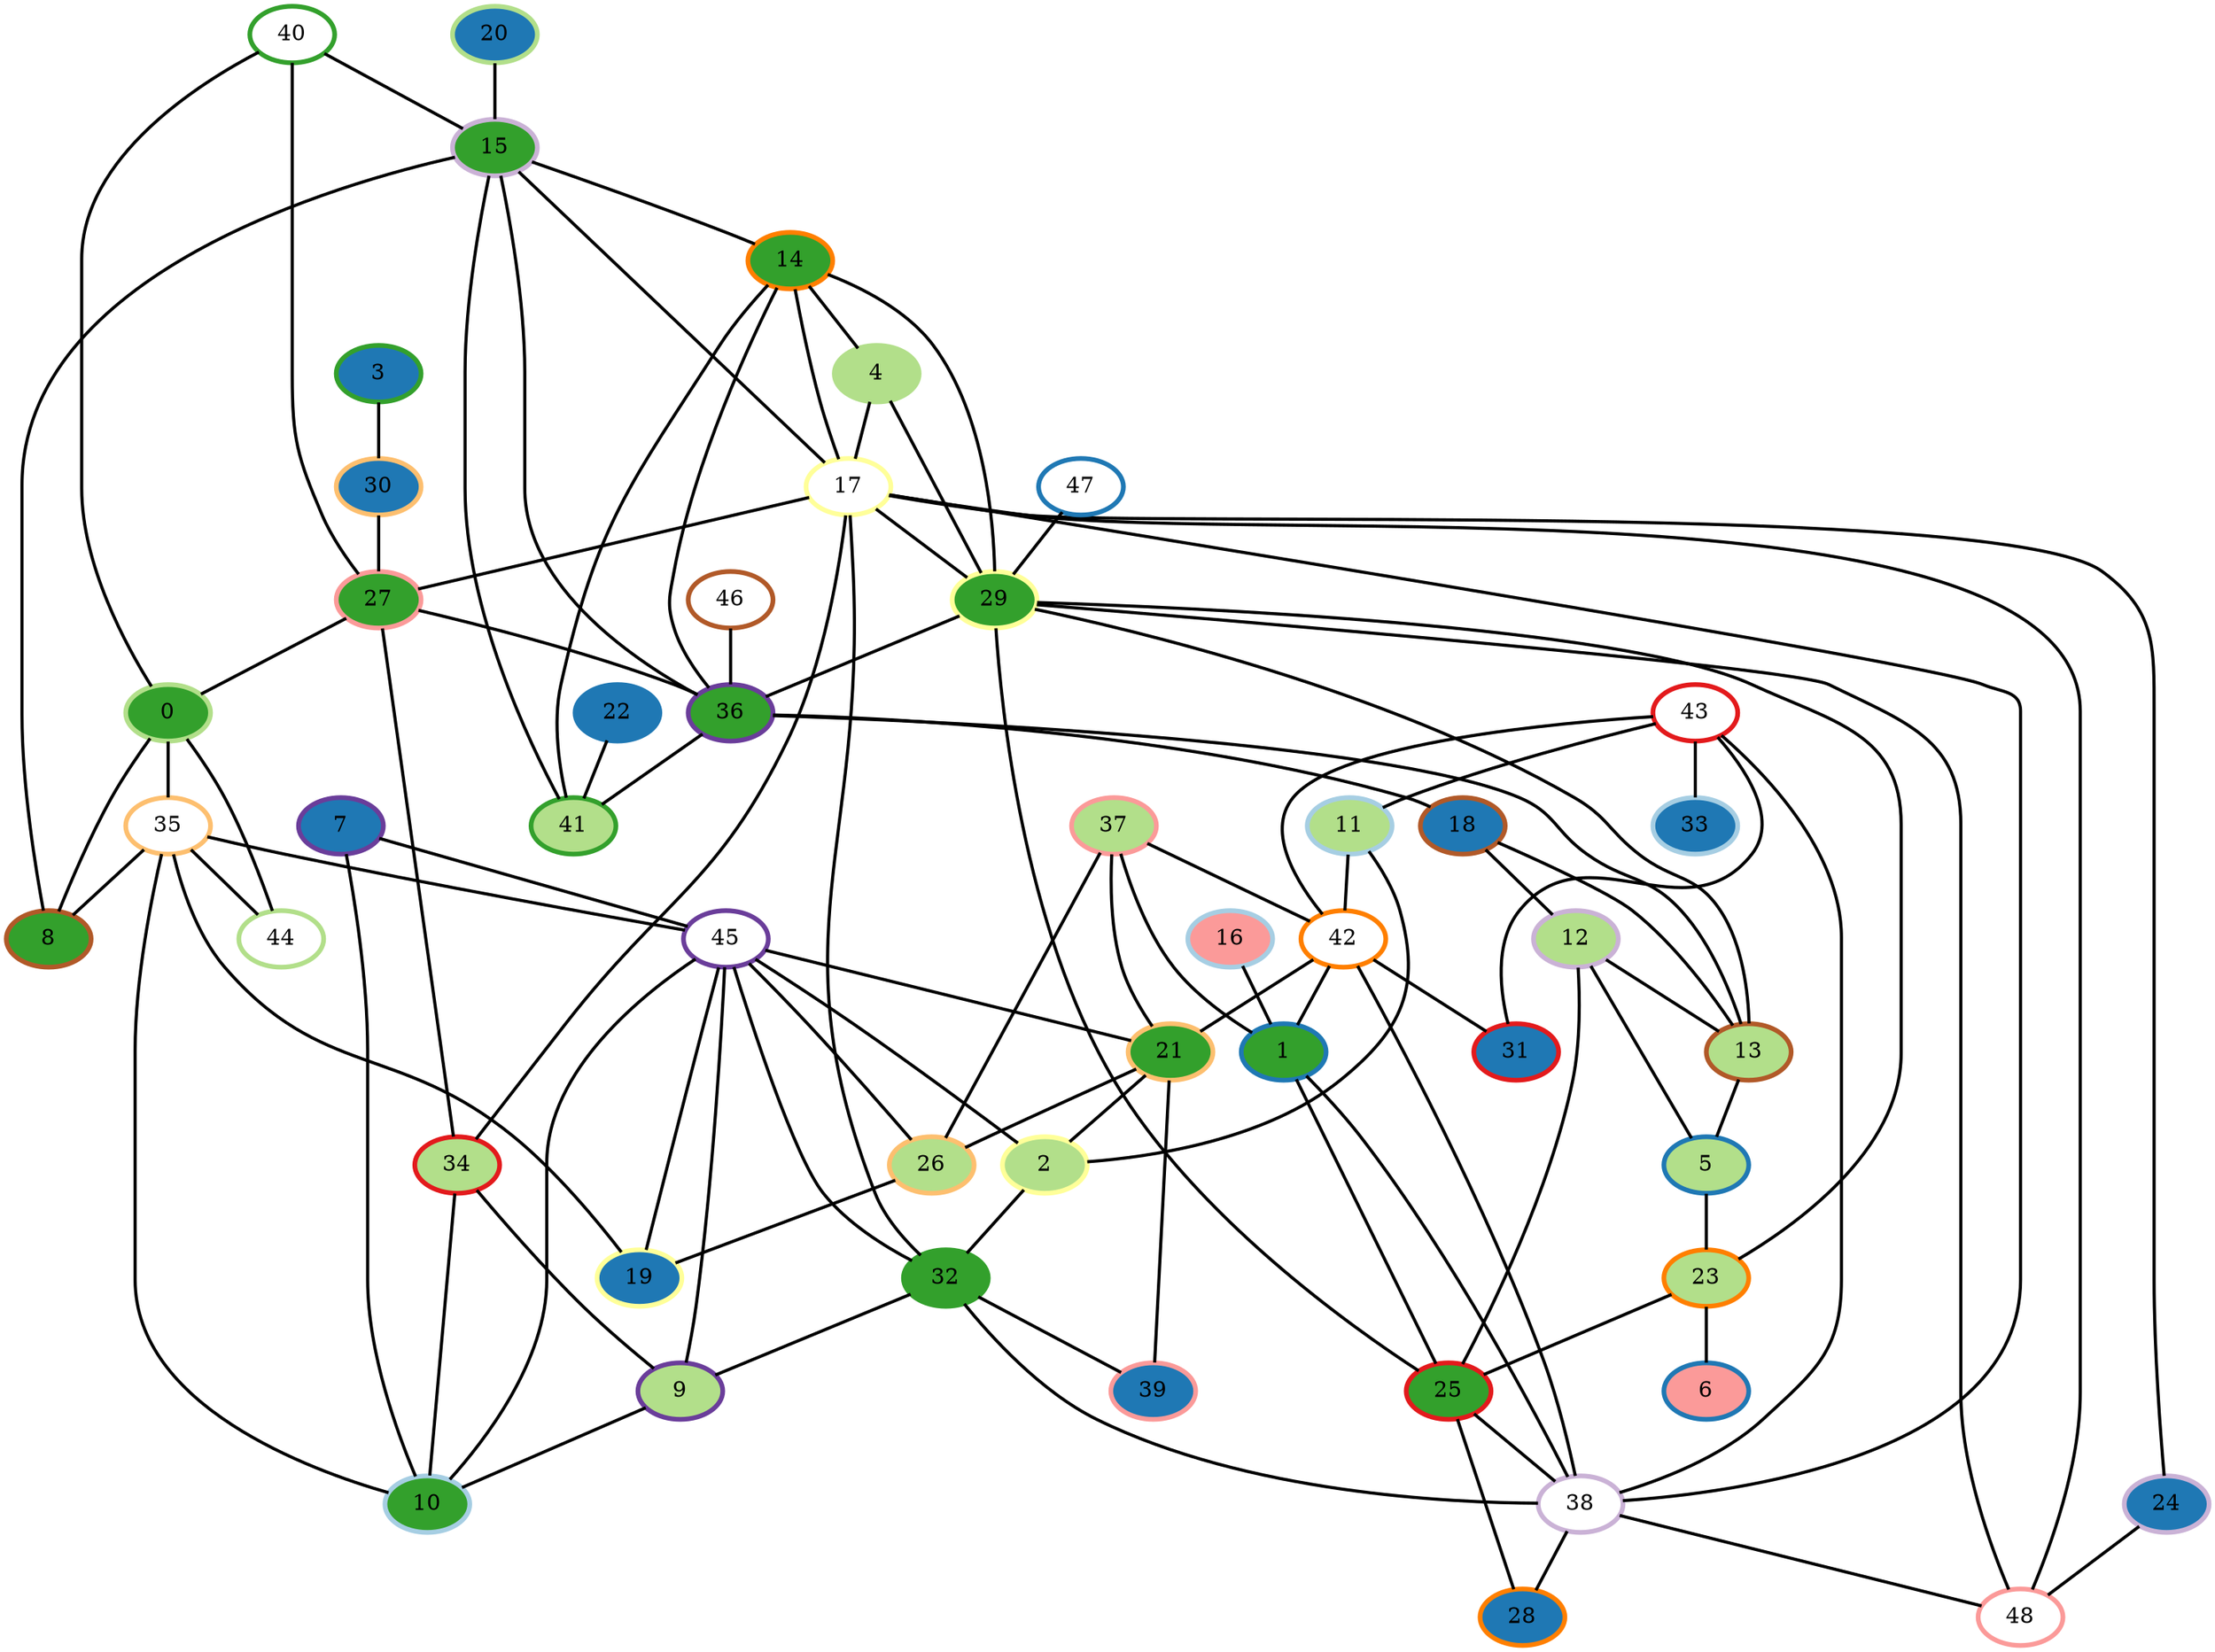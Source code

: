 graph G {
    0 [penwidth=3,color=3, colorscheme=paired12,style=filled,fillcolor=4]
    1 [penwidth=3,color=2, colorscheme=paired12,style=filled,fillcolor=4]
    2 [penwidth=3,color=11, colorscheme=paired12,style=filled,fillcolor=3]
    3 [penwidth=3,color=4, colorscheme=paired12,style=filled,fillcolor=2]
    4 [penwidth=3,color=3, colorscheme=paired12,style=filled,fillcolor=3]
    5 [penwidth=3,color=2, colorscheme=paired12,style=filled,fillcolor=3]
    6 [penwidth=3,color=2, colorscheme=paired12,style=filled,fillcolor=5]
    7 [penwidth=3,color=10, colorscheme=paired12,style=filled,fillcolor=2]
    8 [penwidth=3,color=12, colorscheme=paired12,style=filled,fillcolor=4]
    9 [penwidth=3,color=10, colorscheme=paired12,style=filled,fillcolor=3]
    10 [penwidth=3,color=1, colorscheme=paired12,style=filled,fillcolor=4]
    11 [penwidth=3,color=1, colorscheme=paired12,style=filled,fillcolor=3]
    12 [penwidth=3,color=9, colorscheme=paired12,style=filled,fillcolor=3]
    13 [penwidth=3,color=12, colorscheme=paired12,style=filled,fillcolor=3]
    14 [penwidth=3,color=8, colorscheme=paired12,style=filled,fillcolor=4]
    15 [penwidth=3,color=9, colorscheme=paired12,style=filled,fillcolor=4]
    16 [penwidth=3,color=1, colorscheme=paired12,style=filled,fillcolor=5]
    17 [penwidth=3,color=11, colorscheme=paired12]
    18 [penwidth=3,color=12, colorscheme=paired12,style=filled,fillcolor=2]
    19 [penwidth=3,color=11, colorscheme=paired12,style=filled,fillcolor=2]
    20 [penwidth=3,color=3, colorscheme=paired12,style=filled,fillcolor=2]
    21 [penwidth=3,color=7, colorscheme=paired12,style=filled,fillcolor=4]
    22 [penwidth=3,color=2, colorscheme=paired12,style=filled,fillcolor=2]
    23 [penwidth=3,color=8, colorscheme=paired12,style=filled,fillcolor=3]
    24 [penwidth=3,color=9, colorscheme=paired12,style=filled,fillcolor=2]
    25 [penwidth=3,color=6, colorscheme=paired12,style=filled,fillcolor=4]
    26 [penwidth=3,color=7, colorscheme=paired12,style=filled,fillcolor=3]
    27 [penwidth=3,color=5, colorscheme=paired12,style=filled,fillcolor=4]
    28 [penwidth=3,color=8, colorscheme=paired12,style=filled,fillcolor=2]
    29 [penwidth=3,color=11, colorscheme=paired12,style=filled,fillcolor=4]
    30 [penwidth=3,color=7, colorscheme=paired12,style=filled,fillcolor=2]
    31 [penwidth=3,color=6, colorscheme=paired12,style=filled,fillcolor=2]
    32 [penwidth=3,color=4, colorscheme=paired12,style=filled,fillcolor=4]
    33 [penwidth=3,color=1, colorscheme=paired12,style=filled,fillcolor=2]
    34 [penwidth=3,color=6, colorscheme=paired12,style=filled,fillcolor=3]
    35 [penwidth=3,color=7, colorscheme=paired12]
    36 [penwidth=3,color=10, colorscheme=paired12,style=filled,fillcolor=4]
    37 [penwidth=3,color=5, colorscheme=paired12,style=filled,fillcolor=3]
    38 [penwidth=3,color=9, colorscheme=paired12]
    39 [penwidth=3,color=5, colorscheme=paired12,style=filled,fillcolor=2]
    40 [penwidth=3,color=4, colorscheme=paired12]
    41 [penwidth=3,color=4, colorscheme=paired12,style=filled,fillcolor=3]
    42 [penwidth=3,color=8, colorscheme=paired12]
    43 [penwidth=3,color=6, colorscheme=paired12]
    44 [penwidth=3,color=3, colorscheme=paired12]
    45 [penwidth=3,color=10, colorscheme=paired12]
    46 [penwidth=3,color=12, colorscheme=paired12]
    47 [penwidth=3,color=2, colorscheme=paired12]
    48 [penwidth=3,color=5, colorscheme=paired12]

    42--31 [penwidth=2]
    27--36 [penwidth=2]
    20--15 [penwidth=2]
    1--38 [penwidth=2]
    23--25 [penwidth=2]
    35--8 [penwidth=2]
    3--30 [penwidth=2]
    37--1 [penwidth=2]
    30--27 [penwidth=2]
    10--35 [penwidth=2]
    32--45 [penwidth=2]
    4--17 [penwidth=2]
    32--38 [penwidth=2]
    13--18 [penwidth=2]
    29--48 [penwidth=2]
    37--26 [penwidth=2]
    22--41 [penwidth=2]
    36--15 [penwidth=2]
    17--29 [penwidth=2]
    29--23 [penwidth=2]
    43--11 [penwidth=2]
    47--29 [penwidth=2]
    42--38 [penwidth=2]
    44--0 [penwidth=2]
    17--24 [penwidth=2]
    17--14 [penwidth=2]
    32--39 [penwidth=2]
    38--28 [penwidth=2]
    14--41 [penwidth=2]
    26--45 [penwidth=2]
    25--12 [penwidth=2]
    11--42 [penwidth=2]
    27--34 [penwidth=2]
    7--45 [penwidth=2]
    34--9 [penwidth=2]
    13--5 [penwidth=2]
    38--48 [penwidth=2]
    15--17 [penwidth=2]
    17--48 [penwidth=2]
    17--34 [penwidth=2]
    34--10 [penwidth=2]
    25--28 [penwidth=2]
    40--27 [penwidth=2]
    45--10 [penwidth=2]
    36--18 [penwidth=2]
    19--45 [penwidth=2]
    29--13 [penwidth=2]
    16--1 [penwidth=2]
    39--21 [penwidth=2]
    2--45 [penwidth=2]
    40--0 [penwidth=2]
    41--15 [penwidth=2]
    17--38 [penwidth=2]
    21--2 [penwidth=2]
    15--8 [penwidth=2]
    36--14 [penwidth=2]
    43--42 [penwidth=2]
    5--23 [penwidth=2]
    29--25 [penwidth=2]
    7--10 [penwidth=2]
    17--32 [penwidth=2]
    24--48 [penwidth=2]
    0--35 [penwidth=2]
    17--27 [penwidth=2]
    46--36 [penwidth=2]
    18--12 [penwidth=2]
    29--4 [penwidth=2]
    21--26 [penwidth=2]
    9--10 [penwidth=2]
    11--2 [penwidth=2]
    40--15 [penwidth=2]
    2--32 [penwidth=2]
    23--6 [penwidth=2]
    12--13 [penwidth=2]
    13--36 [penwidth=2]
    19--35 [penwidth=2]
    29--36 [penwidth=2]
    0--8 [penwidth=2]
    43--33 [penwidth=2]
    25--38 [penwidth=2]
    15--14 [penwidth=2]
    36--41 [penwidth=2]
    43--38 [penwidth=2]
    14--4 [penwidth=2]
    35--45 [penwidth=2]
    32--9 [penwidth=2]
    27--0 [penwidth=2]
    37--21 [penwidth=2]
    26--19 [penwidth=2]
    42--21 [penwidth=2]
    5--12 [penwidth=2]
    37--42 [penwidth=2]
    43--31 [penwidth=2]
    35--44 [penwidth=2]
    9--45 [penwidth=2]
    45--21 [penwidth=2]
    1--25 [penwidth=2]
    42--1 [penwidth=2]
    14--29 [penwidth=2]
}